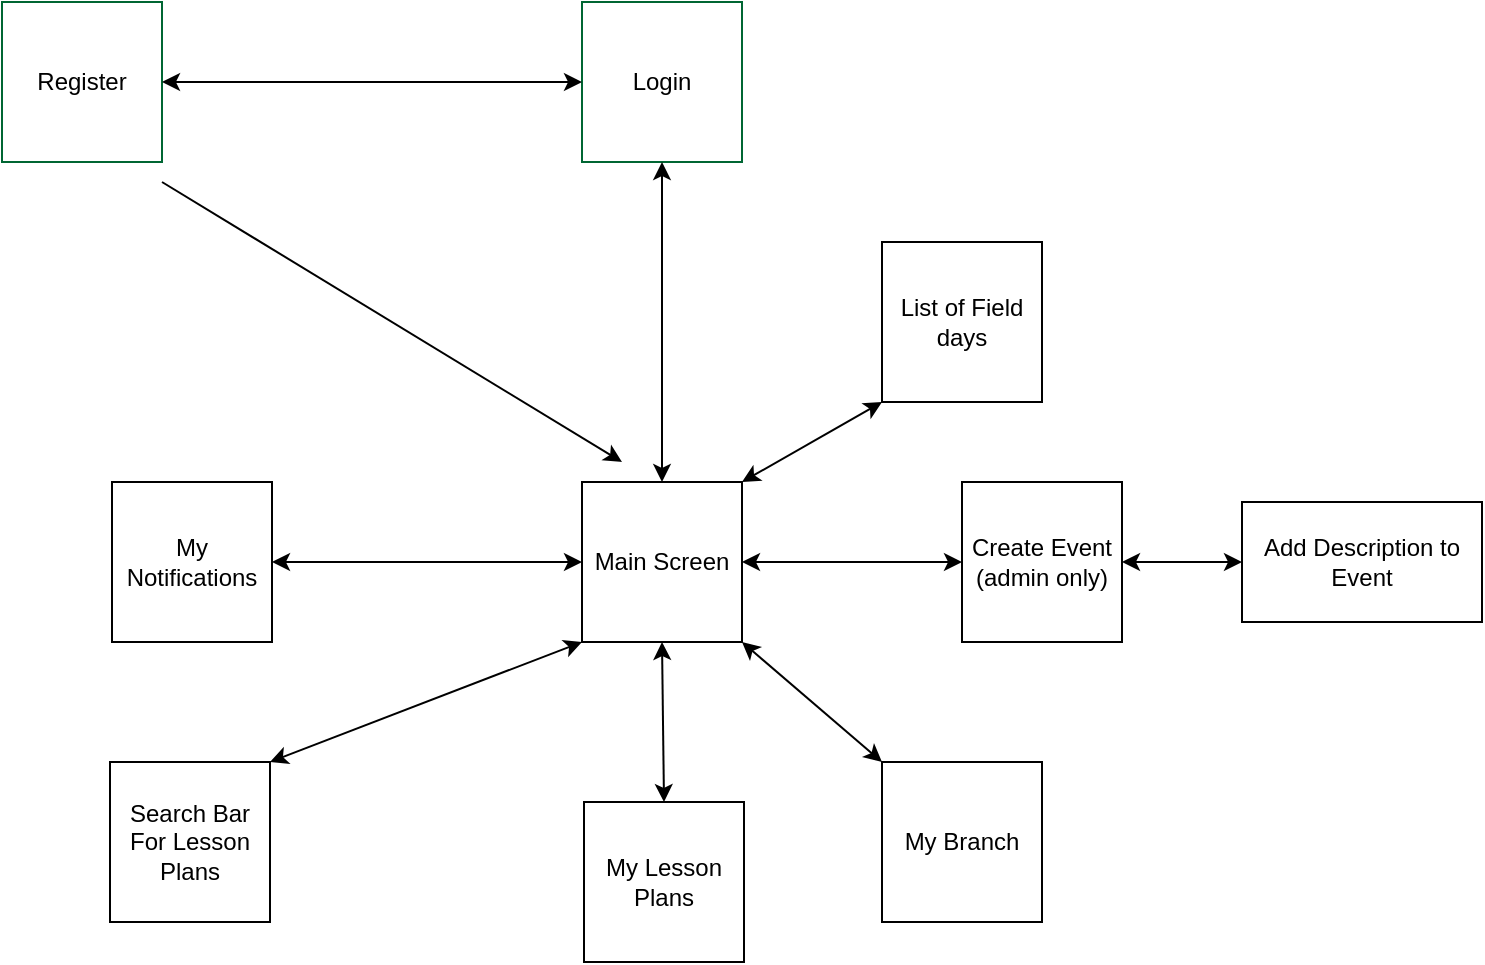 <mxfile version="22.1.18" type="github">
  <diagram id="C5RBs43oDa-KdzZeNtuy" name="Page-1">
    <mxGraphModel dx="1434" dy="780" grid="1" gridSize="10" guides="1" tooltips="1" connect="1" arrows="1" fold="1" page="1" pageScale="1" pageWidth="827" pageHeight="1169" math="0" shadow="0">
      <root>
        <mxCell id="WIyWlLk6GJQsqaUBKTNV-0" />
        <mxCell id="WIyWlLk6GJQsqaUBKTNV-1" parent="WIyWlLk6GJQsqaUBKTNV-0" />
        <mxCell id="PMqjCPG8gLF7dpGkGm9a-0" value="Login" style="whiteSpace=wrap;html=1;aspect=fixed;strokeColor=#006633;" parent="WIyWlLk6GJQsqaUBKTNV-1" vertex="1">
          <mxGeometry x="370" y="280" width="80" height="80" as="geometry" />
        </mxCell>
        <mxCell id="PMqjCPG8gLF7dpGkGm9a-2" value="Register" style="whiteSpace=wrap;html=1;aspect=fixed;strokeColor=#006633;" parent="WIyWlLk6GJQsqaUBKTNV-1" vertex="1">
          <mxGeometry x="80" y="280" width="80" height="80" as="geometry" />
        </mxCell>
        <mxCell id="PMqjCPG8gLF7dpGkGm9a-3" value="" style="endArrow=classic;html=1;rounded=0;" parent="WIyWlLk6GJQsqaUBKTNV-1" edge="1">
          <mxGeometry width="50" height="50" relative="1" as="geometry">
            <mxPoint x="160" y="370" as="sourcePoint" />
            <mxPoint x="390" y="510" as="targetPoint" />
          </mxGeometry>
        </mxCell>
        <mxCell id="PMqjCPG8gLF7dpGkGm9a-5" value="Main Screen" style="whiteSpace=wrap;html=1;aspect=fixed;" parent="WIyWlLk6GJQsqaUBKTNV-1" vertex="1">
          <mxGeometry x="370" y="520" width="80" height="80" as="geometry" />
        </mxCell>
        <mxCell id="PMqjCPG8gLF7dpGkGm9a-9" value="My Notifications" style="whiteSpace=wrap;html=1;aspect=fixed;" parent="WIyWlLk6GJQsqaUBKTNV-1" vertex="1">
          <mxGeometry x="135" y="520" width="80" height="80" as="geometry" />
        </mxCell>
        <mxCell id="PMqjCPG8gLF7dpGkGm9a-11" value="Search Bar&lt;br&gt;For Lesson Plans" style="whiteSpace=wrap;html=1;aspect=fixed;" parent="WIyWlLk6GJQsqaUBKTNV-1" vertex="1">
          <mxGeometry x="134" y="660" width="80" height="80" as="geometry" />
        </mxCell>
        <mxCell id="PMqjCPG8gLF7dpGkGm9a-13" value="My Lesson Plans" style="whiteSpace=wrap;html=1;aspect=fixed;" parent="WIyWlLk6GJQsqaUBKTNV-1" vertex="1">
          <mxGeometry x="371" y="680" width="80" height="80" as="geometry" />
        </mxCell>
        <mxCell id="PMqjCPG8gLF7dpGkGm9a-15" value="Create Event&lt;br&gt;(admin only)" style="whiteSpace=wrap;html=1;aspect=fixed;" parent="WIyWlLk6GJQsqaUBKTNV-1" vertex="1">
          <mxGeometry x="560" y="520" width="80" height="80" as="geometry" />
        </mxCell>
        <mxCell id="PMqjCPG8gLF7dpGkGm9a-17" value="List of Field days" style="whiteSpace=wrap;html=1;aspect=fixed;" parent="WIyWlLk6GJQsqaUBKTNV-1" vertex="1">
          <mxGeometry x="520" y="400" width="80" height="80" as="geometry" />
        </mxCell>
        <mxCell id="PMqjCPG8gLF7dpGkGm9a-19" value="My Branch" style="whiteSpace=wrap;html=1;aspect=fixed;" parent="WIyWlLk6GJQsqaUBKTNV-1" vertex="1">
          <mxGeometry x="520" y="660" width="80" height="80" as="geometry" />
        </mxCell>
        <mxCell id="PMqjCPG8gLF7dpGkGm9a-21" value="" style="endArrow=classic;startArrow=classic;html=1;rounded=0;entryX=0;entryY=0.5;entryDx=0;entryDy=0;exitX=1;exitY=0.5;exitDx=0;exitDy=0;" parent="WIyWlLk6GJQsqaUBKTNV-1" source="PMqjCPG8gLF7dpGkGm9a-9" target="PMqjCPG8gLF7dpGkGm9a-5" edge="1">
          <mxGeometry width="50" height="50" relative="1" as="geometry">
            <mxPoint x="390" y="610" as="sourcePoint" />
            <mxPoint x="440" y="560" as="targetPoint" />
          </mxGeometry>
        </mxCell>
        <mxCell id="PMqjCPG8gLF7dpGkGm9a-23" value="" style="endArrow=classic;startArrow=classic;html=1;rounded=0;entryX=0.5;entryY=1;entryDx=0;entryDy=0;exitX=0.5;exitY=0;exitDx=0;exitDy=0;" parent="WIyWlLk6GJQsqaUBKTNV-1" source="PMqjCPG8gLF7dpGkGm9a-13" target="PMqjCPG8gLF7dpGkGm9a-5" edge="1">
          <mxGeometry width="50" height="50" relative="1" as="geometry">
            <mxPoint x="390" y="610" as="sourcePoint" />
            <mxPoint x="440" y="560" as="targetPoint" />
          </mxGeometry>
        </mxCell>
        <mxCell id="PMqjCPG8gLF7dpGkGm9a-25" value="" style="endArrow=classic;startArrow=classic;html=1;rounded=0;entryX=0;entryY=1;entryDx=0;entryDy=0;exitX=1;exitY=0;exitDx=0;exitDy=0;" parent="WIyWlLk6GJQsqaUBKTNV-1" source="PMqjCPG8gLF7dpGkGm9a-11" target="PMqjCPG8gLF7dpGkGm9a-5" edge="1">
          <mxGeometry width="50" height="50" relative="1" as="geometry">
            <mxPoint x="390" y="610" as="sourcePoint" />
            <mxPoint x="440" y="560" as="targetPoint" />
          </mxGeometry>
        </mxCell>
        <mxCell id="PMqjCPG8gLF7dpGkGm9a-26" value="" style="endArrow=classic;startArrow=classic;html=1;rounded=0;entryX=0.5;entryY=1;entryDx=0;entryDy=0;exitX=0.5;exitY=0;exitDx=0;exitDy=0;" parent="WIyWlLk6GJQsqaUBKTNV-1" source="PMqjCPG8gLF7dpGkGm9a-5" target="PMqjCPG8gLF7dpGkGm9a-0" edge="1">
          <mxGeometry width="50" height="50" relative="1" as="geometry">
            <mxPoint x="390" y="610" as="sourcePoint" />
            <mxPoint x="440" y="560" as="targetPoint" />
          </mxGeometry>
        </mxCell>
        <mxCell id="PMqjCPG8gLF7dpGkGm9a-32" value="" style="endArrow=classic;startArrow=classic;html=1;rounded=0;entryX=0;entryY=0;entryDx=0;entryDy=0;exitX=1;exitY=1;exitDx=0;exitDy=0;" parent="WIyWlLk6GJQsqaUBKTNV-1" source="PMqjCPG8gLF7dpGkGm9a-5" target="PMqjCPG8gLF7dpGkGm9a-19" edge="1">
          <mxGeometry width="50" height="50" relative="1" as="geometry">
            <mxPoint x="390" y="610" as="sourcePoint" />
            <mxPoint x="440" y="560" as="targetPoint" />
          </mxGeometry>
        </mxCell>
        <mxCell id="PMqjCPG8gLF7dpGkGm9a-33" value="" style="endArrow=classic;startArrow=classic;html=1;rounded=0;entryX=0;entryY=0.5;entryDx=0;entryDy=0;exitX=1;exitY=0.5;exitDx=0;exitDy=0;" parent="WIyWlLk6GJQsqaUBKTNV-1" source="PMqjCPG8gLF7dpGkGm9a-5" target="PMqjCPG8gLF7dpGkGm9a-15" edge="1">
          <mxGeometry width="50" height="50" relative="1" as="geometry">
            <mxPoint x="390" y="610" as="sourcePoint" />
            <mxPoint x="440" y="560" as="targetPoint" />
          </mxGeometry>
        </mxCell>
        <mxCell id="PMqjCPG8gLF7dpGkGm9a-34" value="" style="endArrow=classic;startArrow=classic;html=1;rounded=0;entryX=0;entryY=1;entryDx=0;entryDy=0;exitX=1;exitY=0;exitDx=0;exitDy=0;" parent="WIyWlLk6GJQsqaUBKTNV-1" source="PMqjCPG8gLF7dpGkGm9a-5" target="PMqjCPG8gLF7dpGkGm9a-17" edge="1">
          <mxGeometry width="50" height="50" relative="1" as="geometry">
            <mxPoint x="390" y="610" as="sourcePoint" />
            <mxPoint x="440" y="560" as="targetPoint" />
          </mxGeometry>
        </mxCell>
        <mxCell id="PPMk6yg8GGWXCZKKE9Ad-0" value="" style="endArrow=classic;startArrow=classic;html=1;rounded=0;exitX=1;exitY=0.5;exitDx=0;exitDy=0;entryX=0;entryY=0.5;entryDx=0;entryDy=0;" parent="WIyWlLk6GJQsqaUBKTNV-1" source="PMqjCPG8gLF7dpGkGm9a-2" target="PMqjCPG8gLF7dpGkGm9a-0" edge="1">
          <mxGeometry width="50" height="50" relative="1" as="geometry">
            <mxPoint x="250" y="350" as="sourcePoint" />
            <mxPoint x="300" y="300" as="targetPoint" />
          </mxGeometry>
        </mxCell>
        <mxCell id="PPMk6yg8GGWXCZKKE9Ad-2" value="Add Description to Event" style="rounded=0;whiteSpace=wrap;html=1;" parent="WIyWlLk6GJQsqaUBKTNV-1" vertex="1">
          <mxGeometry x="700" y="530" width="120" height="60" as="geometry" />
        </mxCell>
        <mxCell id="maQbZOocJPjG21al_bmQ-0" value="" style="endArrow=classic;startArrow=classic;html=1;rounded=0;entryX=0;entryY=0.5;entryDx=0;entryDy=0;exitX=1;exitY=0.5;exitDx=0;exitDy=0;" edge="1" parent="WIyWlLk6GJQsqaUBKTNV-1" source="PMqjCPG8gLF7dpGkGm9a-15" target="PPMk6yg8GGWXCZKKE9Ad-2">
          <mxGeometry width="50" height="50" relative="1" as="geometry">
            <mxPoint x="640" y="542" as="sourcePoint" />
            <mxPoint x="700" y="537" as="targetPoint" />
          </mxGeometry>
        </mxCell>
      </root>
    </mxGraphModel>
  </diagram>
</mxfile>
